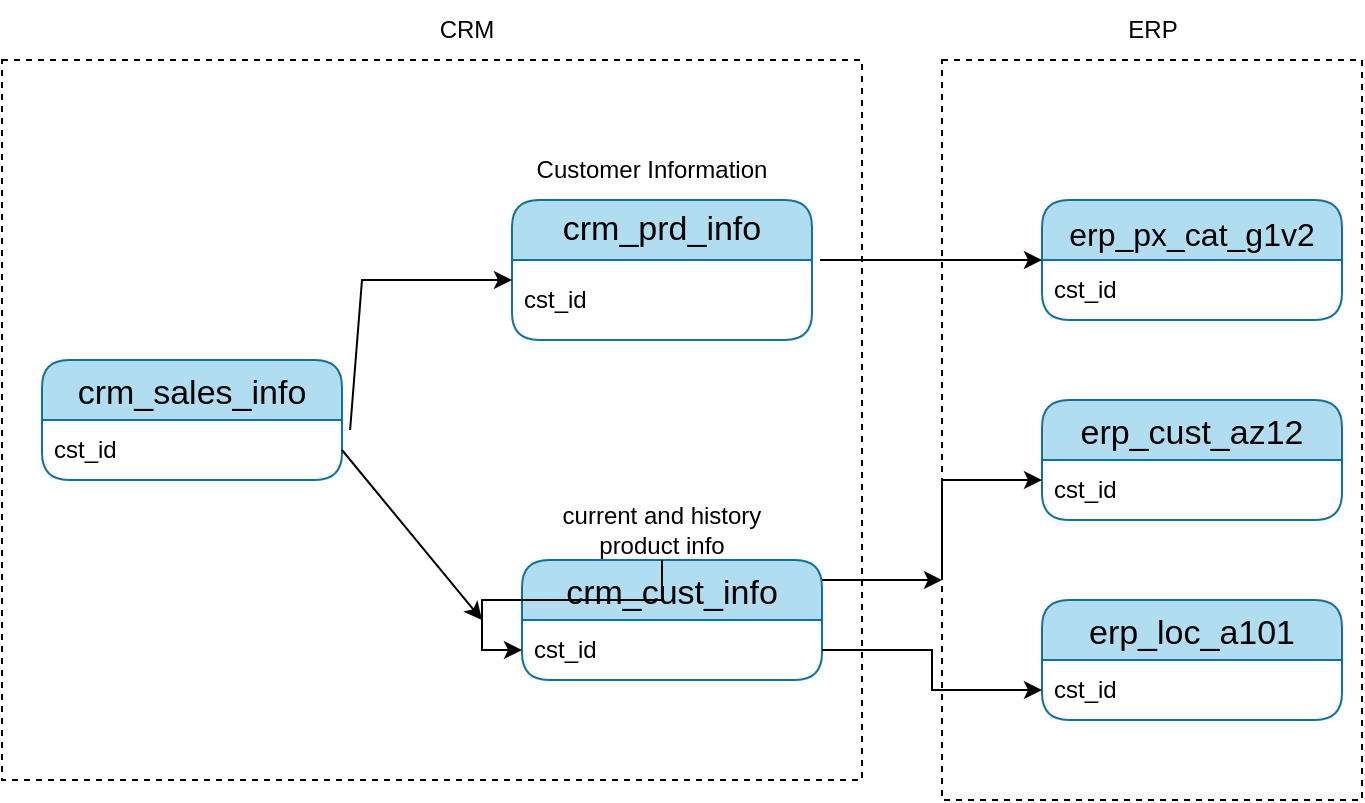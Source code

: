 <mxfile version="28.0.6">
  <diagram name="Page-1" id="5enRWS3Q2HC1OCs4wjE-">
    <mxGraphModel dx="690" dy="561" grid="1" gridSize="10" guides="1" tooltips="1" connect="1" arrows="1" fold="1" page="1" pageScale="1" pageWidth="850" pageHeight="1100" math="0" shadow="0">
      <root>
        <mxCell id="0" />
        <mxCell id="1" parent="0" />
        <mxCell id="vPwLyxC2FXHlpwJ7Dm0h-1" value="crm_prd_info" style="swimlane;fontStyle=0;childLayout=stackLayout;horizontal=1;startSize=30;horizontalStack=0;resizeParent=1;resizeParentMax=0;resizeLast=0;collapsible=1;marginBottom=0;whiteSpace=wrap;html=1;rounded=1;fillColor=#b1ddf0;strokeColor=#10739e;fontSize=17;" vertex="1" parent="1">
          <mxGeometry x="285" y="190" width="150" height="70" as="geometry" />
        </mxCell>
        <mxCell id="vPwLyxC2FXHlpwJ7Dm0h-2" value="cst_id" style="text;strokeColor=none;fillColor=none;align=left;verticalAlign=middle;spacingLeft=4;spacingRight=4;overflow=hidden;points=[[0,0.5],[1,0.5]];portConstraint=eastwest;rotatable=0;whiteSpace=wrap;html=1;" vertex="1" parent="vPwLyxC2FXHlpwJ7Dm0h-1">
          <mxGeometry y="30" width="150" height="40" as="geometry" />
        </mxCell>
        <mxCell id="vPwLyxC2FXHlpwJ7Dm0h-5" value="Customer Information" style="text;html=1;align=center;verticalAlign=middle;whiteSpace=wrap;rounded=0;" vertex="1" parent="1">
          <mxGeometry x="285" y="160" width="140" height="30" as="geometry" />
        </mxCell>
        <mxCell id="vPwLyxC2FXHlpwJ7Dm0h-7" value="&lt;font style=&quot;font-size: 17px;&quot;&gt;crm_cust_info&lt;/font&gt;" style="swimlane;fontStyle=0;childLayout=stackLayout;horizontal=1;startSize=30;horizontalStack=0;resizeParent=1;resizeParentMax=0;resizeLast=0;collapsible=1;marginBottom=0;whiteSpace=wrap;html=1;rounded=1;fillColor=#b1ddf0;strokeColor=#10739e;fontSize=20;" vertex="1" parent="1">
          <mxGeometry x="290" y="370" width="150" height="60" as="geometry" />
        </mxCell>
        <mxCell id="vPwLyxC2FXHlpwJ7Dm0h-8" value="cst_id" style="text;strokeColor=none;fillColor=none;align=left;verticalAlign=middle;spacingLeft=4;spacingRight=4;overflow=hidden;points=[[0,0.5],[1,0.5]];portConstraint=eastwest;rotatable=0;whiteSpace=wrap;html=1;" vertex="1" parent="vPwLyxC2FXHlpwJ7Dm0h-7">
          <mxGeometry y="30" width="150" height="30" as="geometry" />
        </mxCell>
        <mxCell id="vPwLyxC2FXHlpwJ7Dm0h-31" value="" style="edgeStyle=orthogonalEdgeStyle;rounded=0;orthogonalLoop=1;jettySize=auto;html=1;" edge="1" parent="1" source="vPwLyxC2FXHlpwJ7Dm0h-9" target="vPwLyxC2FXHlpwJ7Dm0h-8">
          <mxGeometry relative="1" as="geometry" />
        </mxCell>
        <mxCell id="vPwLyxC2FXHlpwJ7Dm0h-9" value="current and history product info" style="text;html=1;align=center;verticalAlign=middle;whiteSpace=wrap;rounded=0;" vertex="1" parent="1">
          <mxGeometry x="290" y="340" width="140" height="30" as="geometry" />
        </mxCell>
        <mxCell id="vPwLyxC2FXHlpwJ7Dm0h-16" value="&lt;font style=&quot;font-size: 17px;&quot;&gt;crm_sales_info&lt;/font&gt;" style="swimlane;fontStyle=0;childLayout=stackLayout;horizontal=1;startSize=30;horizontalStack=0;resizeParent=1;resizeParentMax=0;resizeLast=0;collapsible=1;marginBottom=0;whiteSpace=wrap;html=1;rounded=1;fillColor=#b1ddf0;strokeColor=#10739e;fontSize=20;" vertex="1" parent="1">
          <mxGeometry x="50" y="270" width="150" height="60" as="geometry" />
        </mxCell>
        <mxCell id="vPwLyxC2FXHlpwJ7Dm0h-17" value="cst_id" style="text;strokeColor=none;fillColor=none;align=left;verticalAlign=middle;spacingLeft=4;spacingRight=4;overflow=hidden;points=[[0,0.5],[1,0.5]];portConstraint=eastwest;rotatable=0;whiteSpace=wrap;html=1;" vertex="1" parent="vPwLyxC2FXHlpwJ7Dm0h-16">
          <mxGeometry y="30" width="150" height="30" as="geometry" />
        </mxCell>
        <mxCell id="vPwLyxC2FXHlpwJ7Dm0h-18" value="&lt;font style=&quot;font-size: 16px;&quot;&gt;erp_px_cat_g1v2&lt;/font&gt;" style="swimlane;fontStyle=0;childLayout=stackLayout;horizontal=1;startSize=30;horizontalStack=0;resizeParent=1;resizeParentMax=0;resizeLast=0;collapsible=1;marginBottom=0;whiteSpace=wrap;html=1;rounded=1;fillColor=#b1ddf0;strokeColor=#10739e;fontSize=20;" vertex="1" parent="1">
          <mxGeometry x="550" y="190" width="150" height="60" as="geometry" />
        </mxCell>
        <mxCell id="vPwLyxC2FXHlpwJ7Dm0h-19" value="cst_id" style="text;strokeColor=none;fillColor=none;align=left;verticalAlign=middle;spacingLeft=4;spacingRight=4;overflow=hidden;points=[[0,0.5],[1,0.5]];portConstraint=eastwest;rotatable=0;whiteSpace=wrap;html=1;" vertex="1" parent="vPwLyxC2FXHlpwJ7Dm0h-18">
          <mxGeometry y="30" width="150" height="30" as="geometry" />
        </mxCell>
        <mxCell id="vPwLyxC2FXHlpwJ7Dm0h-21" value="&lt;font style=&quot;font-size: 17px;&quot;&gt;erp_cust_az12&lt;/font&gt;" style="swimlane;fontStyle=0;childLayout=stackLayout;horizontal=1;startSize=30;horizontalStack=0;resizeParent=1;resizeParentMax=0;resizeLast=0;collapsible=1;marginBottom=0;whiteSpace=wrap;html=1;rounded=1;fillColor=#b1ddf0;strokeColor=#10739e;fontSize=20;" vertex="1" parent="1">
          <mxGeometry x="550" y="290" width="150" height="60" as="geometry" />
        </mxCell>
        <mxCell id="vPwLyxC2FXHlpwJ7Dm0h-22" value="cst_id" style="text;strokeColor=none;fillColor=none;align=left;verticalAlign=middle;spacingLeft=4;spacingRight=4;overflow=hidden;points=[[0,0.5],[1,0.5]];portConstraint=eastwest;rotatable=0;whiteSpace=wrap;html=1;" vertex="1" parent="vPwLyxC2FXHlpwJ7Dm0h-21">
          <mxGeometry y="30" width="150" height="30" as="geometry" />
        </mxCell>
        <mxCell id="vPwLyxC2FXHlpwJ7Dm0h-23" value="&lt;font style=&quot;font-size: 17px;&quot;&gt;erp_loc_a101&lt;/font&gt;" style="swimlane;fontStyle=0;childLayout=stackLayout;horizontal=1;startSize=30;horizontalStack=0;resizeParent=1;resizeParentMax=0;resizeLast=0;collapsible=1;marginBottom=0;whiteSpace=wrap;html=1;rounded=1;fillColor=#b1ddf0;strokeColor=#10739e;fontSize=20;" vertex="1" parent="1">
          <mxGeometry x="550" y="390" width="150" height="60" as="geometry" />
        </mxCell>
        <mxCell id="vPwLyxC2FXHlpwJ7Dm0h-24" value="cst_id" style="text;strokeColor=none;fillColor=none;align=left;verticalAlign=middle;spacingLeft=4;spacingRight=4;overflow=hidden;points=[[0,0.5],[1,0.5]];portConstraint=eastwest;rotatable=0;whiteSpace=wrap;html=1;" vertex="1" parent="vPwLyxC2FXHlpwJ7Dm0h-23">
          <mxGeometry y="30" width="150" height="30" as="geometry" />
        </mxCell>
        <mxCell id="vPwLyxC2FXHlpwJ7Dm0h-25" value="" style="endArrow=classic;html=1;rounded=0;exitX=1.027;exitY=0.167;exitDx=0;exitDy=0;exitPerimeter=0;" edge="1" parent="1" source="vPwLyxC2FXHlpwJ7Dm0h-17">
          <mxGeometry width="50" height="50" relative="1" as="geometry">
            <mxPoint x="235" y="280" as="sourcePoint" />
            <mxPoint x="285" y="230" as="targetPoint" />
            <Array as="points">
              <mxPoint x="210" y="230" />
            </Array>
          </mxGeometry>
        </mxCell>
        <mxCell id="vPwLyxC2FXHlpwJ7Dm0h-26" value="" style="endArrow=classic;html=1;rounded=0;exitX=1;exitY=0.5;exitDx=0;exitDy=0;" edge="1" parent="1" source="vPwLyxC2FXHlpwJ7Dm0h-17">
          <mxGeometry width="50" height="50" relative="1" as="geometry">
            <mxPoint x="230" y="330" as="sourcePoint" />
            <mxPoint x="270" y="400" as="targetPoint" />
            <Array as="points" />
          </mxGeometry>
        </mxCell>
        <mxCell id="vPwLyxC2FXHlpwJ7Dm0h-27" value="" style="endArrow=classic;html=1;rounded=0;exitX=1.027;exitY=0;exitDx=0;exitDy=0;exitPerimeter=0;" edge="1" parent="1" source="vPwLyxC2FXHlpwJ7Dm0h-2">
          <mxGeometry width="50" height="50" relative="1" as="geometry">
            <mxPoint x="500" y="270" as="sourcePoint" />
            <mxPoint x="550" y="220" as="targetPoint" />
            <Array as="points">
              <mxPoint x="490" y="220" />
            </Array>
          </mxGeometry>
        </mxCell>
        <mxCell id="vPwLyxC2FXHlpwJ7Dm0h-28" value="" style="endArrow=classic;html=1;rounded=0;" edge="1" parent="1">
          <mxGeometry width="50" height="50" relative="1" as="geometry">
            <mxPoint x="500" y="380" as="sourcePoint" />
            <mxPoint x="550" y="330" as="targetPoint" />
            <Array as="points">
              <mxPoint x="500" y="330" />
            </Array>
          </mxGeometry>
        </mxCell>
        <mxCell id="vPwLyxC2FXHlpwJ7Dm0h-29" value="" style="endArrow=classic;html=1;rounded=0;" edge="1" parent="1">
          <mxGeometry width="50" height="50" relative="1" as="geometry">
            <mxPoint x="480" y="380" as="sourcePoint" />
            <mxPoint x="500" y="380" as="targetPoint" />
            <Array as="points">
              <mxPoint x="440" y="380" />
            </Array>
          </mxGeometry>
        </mxCell>
        <mxCell id="vPwLyxC2FXHlpwJ7Dm0h-30" value="" style="edgeStyle=orthogonalEdgeStyle;rounded=0;orthogonalLoop=1;jettySize=auto;html=1;" edge="1" parent="1" source="vPwLyxC2FXHlpwJ7Dm0h-8" target="vPwLyxC2FXHlpwJ7Dm0h-24">
          <mxGeometry relative="1" as="geometry" />
        </mxCell>
        <mxCell id="vPwLyxC2FXHlpwJ7Dm0h-32" value="" style="rounded=0;whiteSpace=wrap;html=1;fillColor=none;dashed=1;" vertex="1" parent="1">
          <mxGeometry x="30" y="120" width="430" height="360" as="geometry" />
        </mxCell>
        <mxCell id="vPwLyxC2FXHlpwJ7Dm0h-33" value="" style="rounded=0;whiteSpace=wrap;html=1;fillColor=none;dashed=1;" vertex="1" parent="1">
          <mxGeometry x="500" y="120" width="210" height="370" as="geometry" />
        </mxCell>
        <mxCell id="vPwLyxC2FXHlpwJ7Dm0h-34" value="CRM" style="text;html=1;align=center;verticalAlign=middle;whiteSpace=wrap;rounded=0;" vertex="1" parent="1">
          <mxGeometry x="225" y="90" width="75" height="30" as="geometry" />
        </mxCell>
        <mxCell id="vPwLyxC2FXHlpwJ7Dm0h-35" value="ERP" style="text;html=1;align=center;verticalAlign=middle;whiteSpace=wrap;rounded=0;" vertex="1" parent="1">
          <mxGeometry x="567.5" y="90" width="75" height="30" as="geometry" />
        </mxCell>
      </root>
    </mxGraphModel>
  </diagram>
</mxfile>
